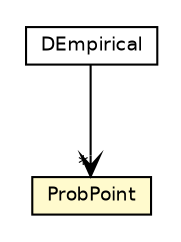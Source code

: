 #!/usr/local/bin/dot
#
# Class diagram 
# Generated by UMLGraph version 5.4 (http://www.umlgraph.org/)
#

digraph G {
	edge [fontname="Helvetica",fontsize=10,labelfontname="Helvetica",labelfontsize=10];
	node [fontname="Helvetica",fontsize=10,shape=plaintext];
	nodesep=0.25;
	ranksep=0.5;
	// jsl.utilities.random.distributions.DEmpirical
	c63223 [label=<<table title="jsl.utilities.random.distributions.DEmpirical" border="0" cellborder="1" cellspacing="0" cellpadding="2" port="p" href="./DEmpirical.html">
		<tr><td><table border="0" cellspacing="0" cellpadding="1">
<tr><td align="center" balign="center"> DEmpirical </td></tr>
		</table></td></tr>
		</table>>, URL="./DEmpirical.html", fontname="Helvetica", fontcolor="black", fontsize=9.0];
	// jsl.utilities.random.distributions.DEmpirical.ProbPoint
	c63224 [label=<<table title="jsl.utilities.random.distributions.DEmpirical.ProbPoint" border="0" cellborder="1" cellspacing="0" cellpadding="2" port="p" bgcolor="lemonChiffon" href="./DEmpirical.ProbPoint.html">
		<tr><td><table border="0" cellspacing="0" cellpadding="1">
<tr><td align="center" balign="center"> ProbPoint </td></tr>
		</table></td></tr>
		</table>>, URL="./DEmpirical.ProbPoint.html", fontname="Helvetica", fontcolor="black", fontsize=9.0];
	// jsl.utilities.random.distributions.DEmpirical NAVASSOC jsl.utilities.random.distributions.DEmpirical.ProbPoint
	c63223:p -> c63224:p [taillabel="", label="", headlabel="*", fontname="Helvetica", fontcolor="black", fontsize=10.0, color="black", arrowhead=open];
}

